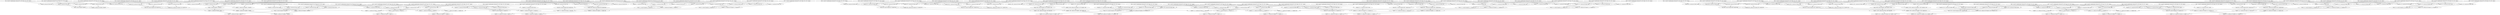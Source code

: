 digraph G {
compound=true
"t1" [label="  %t1 = load i32* getelementptr inbounds ([9 x i32]* @ar, i32 0, i32 0), align 4"]
"t2" [label="  %t2 = load i32* getelementptr inbounds ([9 x i32]* @br, i32 0, i32 0), align 4"]
"mul16" [label="  %mul16 = mul nsw i32 %t2, %t1"]
"t3" [label="  %t3 = load i32* getelementptr inbounds ([9 x i32]* @ai, i32 0, i32 0), align 4"]
"t4" [label="  %t4 = load i32* getelementptr inbounds ([9 x i32]* @bi, i32 0, i32 0), align 4"]
"mul23" [label="  %mul23 = mul nsw i32 %t4, %t3"]
"sub" [label="  %sub = sub i32 %mul16, %mul23"]
"mul34" [label="  %mul34 = mul nsw i32 %t4, %t1"]
"mul41" [label="  %mul41 = mul nsw i32 %t2, %t3"]
"add42" [label="  %add42 = add nsw i32 %mul41, %mul34"]
"t5" [label="  %t5 = load i32* getelementptr inbounds ([9 x i32]* @ar, i32 0, i32 1), align 4"]
"t6" [label="  %t6 = load i32* getelementptr inbounds ([9 x i32]* @br, i32 0, i32 3), align 4"]
"mul16.1" [label="  %mul16.1 = mul nsw i32 %t6, %t5"]
"t7" [label="  %t7 = load i32* getelementptr inbounds ([9 x i32]* @ai, i32 0, i32 1), align 4"]
"t8" [label="  %t8 = load i32* getelementptr inbounds ([9 x i32]* @bi, i32 0, i32 3), align 4"]
"mul23.1" [label="  %mul23.1 = mul nsw i32 %t8, %t7"]
"sub.1" [label="  %sub.1 = sub i32 %mul16.1, %mul23.1"]
"add27.1" [label="  %add27.1 = add nsw i32 %sub.1, %sub"]
"mul34.1" [label="  %mul34.1 = mul nsw i32 %t8, %t5"]
"mul41.1" [label="  %mul41.1 = mul nsw i32 %t6, %t7"]
"add42.1" [label="  %add42.1 = add nsw i32 %mul41.1, %mul34.1"]
"add46.1" [label="  %add46.1 = add nsw i32 %add42.1, %add42"]
"t9" [label="  %t9 = load i32* getelementptr inbounds ([9 x i32]* @ar, i32 0, i32 2), align 4"]
"t10" [label="  %t10 = load i32* getelementptr inbounds ([9 x i32]* @br, i32 0, i32 6), align 4"]
"mul16.2" [label="  %mul16.2 = mul nsw i32 %t10, %t9"]
"t11" [label="  %t11 = load i32* getelementptr inbounds ([9 x i32]* @ai, i32 0, i32 2), align 4"]
"t12" [label="  %t12 = load i32* getelementptr inbounds ([9 x i32]* @bi, i32 0, i32 6), align 4"]
"mul23.2" [label="  %mul23.2 = mul nsw i32 %t12, %t11"]
"sub.2" [label="  %sub.2 = sub i32 %mul16.2, %mul23.2"]
"add27.2" [label="  %add27.2 = add nsw i32 %sub.2, %add27.1"]
"mul34.2" [label="  %mul34.2 = mul nsw i32 %t12, %t9"]
"mul41.2" [label="  %mul41.2 = mul nsw i32 %t10, %t11"]
"add42.2" [label="  %add42.2 = add nsw i32 %mul41.2, %mul34.2"]
"add46.2" [label="  %add46.2 = add nsw i32 %add42.2, %add46.1"]
"t13" [label="  %t13 = load i32* getelementptr inbounds ([9 x i32]* @br, i32 0, i32 1), align 4"]
"mul16.128" [label="  %mul16.128 = mul nsw i32 %t13, %t1"]
"t14" [label="  %t14 = load i32* getelementptr inbounds ([9 x i32]* @bi, i32 0, i32 1), align 4"]
"mul23.131" [label="  %mul23.131 = mul nsw i32 %t14, %t3"]
"sub.132" [label="  %sub.132 = sub i32 %mul16.128, %mul23.131"]
"mul34.134" [label="  %mul34.134 = mul nsw i32 %t14, %t1"]
"mul41.135" [label="  %mul41.135 = mul nsw i32 %t13, %t3"]
"add42.136" [label="  %add42.136 = add nsw i32 %mul41.135, %mul34.134"]
"t15" [label="  %t15 = load i32* getelementptr inbounds ([9 x i32]* @br, i32 0, i32 4), align 4"]
"mul16.1.1" [label="  %mul16.1.1 = mul nsw i32 %t15, %t5"]
"t16" [label="  %t16 = load i32* getelementptr inbounds ([9 x i32]* @bi, i32 0, i32 4), align 4"]
"mul23.1.1" [label="  %mul23.1.1 = mul nsw i32 %t16, %t7"]
"sub.1.1" [label="  %sub.1.1 = sub i32 %mul16.1.1, %mul23.1.1"]
"add27.1.1" [label="  %add27.1.1 = add nsw i32 %sub.1.1, %sub.132"]
"mul34.1.1" [label="  %mul34.1.1 = mul nsw i32 %t16, %t5"]
"mul41.1.1" [label="  %mul41.1.1 = mul nsw i32 %t15, %t7"]
"add42.1.1" [label="  %add42.1.1 = add nsw i32 %mul41.1.1, %mul34.1.1"]
"add46.1.1" [label="  %add46.1.1 = add nsw i32 %add42.1.1, %add42.136"]
"t17" [label="  %t17 = load i32* getelementptr inbounds ([9 x i32]* @br, i32 0, i32 7), align 4"]
"mul16.2.1" [label="  %mul16.2.1 = mul nsw i32 %t17, %t9"]
"t18" [label="  %t18 = load i32* getelementptr inbounds ([9 x i32]* @bi, i32 0, i32 7), align 4"]
"mul23.2.1" [label="  %mul23.2.1 = mul nsw i32 %t18, %t11"]
"sub.2.1" [label="  %sub.2.1 = sub i32 %mul16.2.1, %mul23.2.1"]
"add27.2.1" [label="  %add27.2.1 = add nsw i32 %sub.2.1, %add27.1.1"]
"mul34.2.1" [label="  %mul34.2.1 = mul nsw i32 %t18, %t9"]
"mul41.2.1" [label="  %mul41.2.1 = mul nsw i32 %t17, %t11"]
"add42.2.1" [label="  %add42.2.1 = add nsw i32 %mul41.2.1, %mul34.2.1"]
"add46.2.1" [label="  %add46.2.1 = add nsw i32 %add42.2.1, %add46.1.1"]
"t19" [label="  %t19 = load i32* getelementptr inbounds ([9 x i32]* @br, i32 0, i32 2), align 4"]
"mul16.238" [label="  %mul16.238 = mul nsw i32 %t19, %t1"]
"t20" [label="  %t20 = load i32* getelementptr inbounds ([9 x i32]* @bi, i32 0, i32 2), align 4"]
"mul23.241" [label="  %mul23.241 = mul nsw i32 %t20, %t3"]
"sub.242" [label="  %sub.242 = sub i32 %mul16.238, %mul23.241"]
"mul34.244" [label="  %mul34.244 = mul nsw i32 %t20, %t1"]
"mul41.245" [label="  %mul41.245 = mul nsw i32 %t19, %t3"]
"add42.246" [label="  %add42.246 = add nsw i32 %mul41.245, %mul34.244"]
"t21" [label="  %t21 = load i32* getelementptr inbounds ([9 x i32]* @br, i32 0, i32 5), align 4"]
"mul16.1.2" [label="  %mul16.1.2 = mul nsw i32 %t21, %t5"]
"t22" [label="  %t22 = load i32* getelementptr inbounds ([9 x i32]* @bi, i32 0, i32 5), align 4"]
"mul23.1.2" [label="  %mul23.1.2 = mul nsw i32 %t22, %t7"]
"sub.1.2" [label="  %sub.1.2 = sub i32 %mul16.1.2, %mul23.1.2"]
"add27.1.2" [label="  %add27.1.2 = add nsw i32 %sub.1.2, %sub.242"]
"mul34.1.2" [label="  %mul34.1.2 = mul nsw i32 %t22, %t5"]
"mul41.1.2" [label="  %mul41.1.2 = mul nsw i32 %t21, %t7"]
"add42.1.2" [label="  %add42.1.2 = add nsw i32 %mul41.1.2, %mul34.1.2"]
"add46.1.2" [label="  %add46.1.2 = add nsw i32 %add42.1.2, %add42.246"]
"t23" [label="  %t23 = load i32* getelementptr inbounds ([9 x i32]* @br, i32 0, i32 8), align 4"]
"mul16.2.2" [label="  %mul16.2.2 = mul nsw i32 %t23, %t9"]
"t24" [label="  %t24 = load i32* getelementptr inbounds ([9 x i32]* @bi, i32 0, i32 8), align 4"]
"mul23.2.2" [label="  %mul23.2.2 = mul nsw i32 %t24, %t11"]
"sub.2.2" [label="  %sub.2.2 = sub i32 %mul16.2.2, %mul23.2.2"]
"add27.2.2" [label="  %add27.2.2 = add nsw i32 %sub.2.2, %add27.1.2"]
"mul34.2.2" [label="  %mul34.2.2 = mul nsw i32 %t24, %t9"]
"mul41.2.2" [label="  %mul41.2.2 = mul nsw i32 %t23, %t11"]
"add42.2.2" [label="  %add42.2.2 = add nsw i32 %mul41.2.2, %mul34.2.2"]
"add46.2.2" [label="  %add46.2.2 = add nsw i32 %add42.2.2, %add46.1.2"]
"t25" [label="  %t25 = load i32* getelementptr inbounds ([9 x i32]* @ar, i32 0, i32 3), align 4"]
"t26" [label="  %t26 = load i32* getelementptr inbounds ([9 x i32]* @br, i32 0, i32 0), align 4"]
"mul16.151" [label="  %mul16.151 = mul nsw i32 %t26, %t25"]
"t27" [label="  %t27 = load i32* getelementptr inbounds ([9 x i32]* @ai, i32 0, i32 3), align 4"]
"t28" [label="  %t28 = load i32* getelementptr inbounds ([9 x i32]* @bi, i32 0, i32 0), align 4"]
"mul23.153" [label="  %mul23.153 = mul nsw i32 %t28, %t27"]
"sub.154" [label="  %sub.154 = sub i32 %mul16.151, %mul23.153"]
"mul34.156" [label="  %mul34.156 = mul nsw i32 %t28, %t25"]
"mul41.157" [label="  %mul41.157 = mul nsw i32 %t26, %t27"]
"add42.158" [label="  %add42.158 = add nsw i32 %mul41.157, %mul34.156"]
"t29" [label="  %t29 = load i32* getelementptr inbounds ([9 x i32]* @ar, i32 0, i32 4), align 4"]
"t30" [label="  %t30 = load i32* getelementptr inbounds ([9 x i32]* @br, i32 0, i32 3), align 4"]
"mul16.1.161" [label="  %mul16.1.161 = mul nsw i32 %t30, %t29"]
"t31" [label="  %t31 = load i32* getelementptr inbounds ([9 x i32]* @ai, i32 0, i32 4), align 4"]
"t32" [label="  %t32 = load i32* getelementptr inbounds ([9 x i32]* @bi, i32 0, i32 3), align 4"]
"mul23.1.163" [label="  %mul23.1.163 = mul nsw i32 %t32, %t31"]
"sub.1.164" [label="  %sub.1.164 = sub i32 %mul16.1.161, %mul23.1.163"]
"add27.1.165" [label="  %add27.1.165 = add nsw i32 %sub.1.164, %sub.154"]
"mul34.1.166" [label="  %mul34.1.166 = mul nsw i32 %t32, %t29"]
"mul41.1.167" [label="  %mul41.1.167 = mul nsw i32 %t30, %t31"]
"add42.1.168" [label="  %add42.1.168 = add nsw i32 %mul41.1.167, %mul34.1.166"]
"add46.1.169" [label="  %add46.1.169 = add nsw i32 %add42.1.168, %add42.158"]
"t33" [label="  %t33 = load i32* getelementptr inbounds ([9 x i32]* @ar, i32 0, i32 5), align 4"]
"t34" [label="  %t34 = load i32* getelementptr inbounds ([9 x i32]* @br, i32 0, i32 6), align 4"]
"mul16.2.172" [label="  %mul16.2.172 = mul nsw i32 %t34, %t33"]
"t35" [label="  %t35 = load i32* getelementptr inbounds ([9 x i32]* @ai, i32 0, i32 5), align 4"]
"t36" [label="  %t36 = load i32* getelementptr inbounds ([9 x i32]* @bi, i32 0, i32 6), align 4"]
"mul23.2.174" [label="  %mul23.2.174 = mul nsw i32 %t36, %t35"]
"sub.2.175" [label="  %sub.2.175 = sub i32 %mul16.2.172, %mul23.2.174"]
"add27.2.176" [label="  %add27.2.176 = add nsw i32 %sub.2.175, %add27.1.165"]
"mul34.2.177" [label="  %mul34.2.177 = mul nsw i32 %t36, %t33"]
"mul41.2.178" [label="  %mul41.2.178 = mul nsw i32 %t34, %t35"]
"add42.2.179" [label="  %add42.2.179 = add nsw i32 %mul41.2.178, %mul34.2.177"]
"add46.2.180" [label="  %add46.2.180 = add nsw i32 %add42.2.179, %add46.1.169"]
"t37" [label="  %t37 = load i32* getelementptr inbounds ([9 x i32]* @br, i32 0, i32 1), align 4"]
"mul16.128.1" [label="  %mul16.128.1 = mul nsw i32 %t37, %t25"]
"t38" [label="  %t38 = load i32* getelementptr inbounds ([9 x i32]* @bi, i32 0, i32 1), align 4"]
"mul23.131.1" [label="  %mul23.131.1 = mul nsw i32 %t38, %t27"]
"sub.132.1" [label="  %sub.132.1 = sub i32 %mul16.128.1, %mul23.131.1"]
"mul34.134.1" [label="  %mul34.134.1 = mul nsw i32 %t38, %t25"]
"mul41.135.1" [label="  %mul41.135.1 = mul nsw i32 %t37, %t27"]
"add42.136.1" [label="  %add42.136.1 = add nsw i32 %mul41.135.1, %mul34.134.1"]
"t39" [label="  %t39 = load i32* getelementptr inbounds ([9 x i32]* @br, i32 0, i32 4), align 4"]
"mul16.1.1.1" [label="  %mul16.1.1.1 = mul nsw i32 %t39, %t29"]
"t40" [label="  %t40 = load i32* getelementptr inbounds ([9 x i32]* @bi, i32 0, i32 4), align 4"]
"mul23.1.1.1" [label="  %mul23.1.1.1 = mul nsw i32 %t40, %t31"]
"sub.1.1.1" [label="  %sub.1.1.1 = sub i32 %mul16.1.1.1, %mul23.1.1.1"]
"add27.1.1.1" [label="  %add27.1.1.1 = add nsw i32 %sub.1.1.1, %sub.132.1"]
"mul34.1.1.1" [label="  %mul34.1.1.1 = mul nsw i32 %t40, %t29"]
"mul41.1.1.1" [label="  %mul41.1.1.1 = mul nsw i32 %t39, %t31"]
"add42.1.1.1" [label="  %add42.1.1.1 = add nsw i32 %mul41.1.1.1, %mul34.1.1.1"]
"add46.1.1.1" [label="  %add46.1.1.1 = add nsw i32 %add42.1.1.1, %add42.136.1"]
"t41" [label="  %t41 = load i32* getelementptr inbounds ([9 x i32]* @br, i32 0, i32 7), align 4"]
"mul16.2.1.1" [label="  %mul16.2.1.1 = mul nsw i32 %t41, %t33"]
"t42" [label="  %t42 = load i32* getelementptr inbounds ([9 x i32]* @bi, i32 0, i32 7), align 4"]
"mul23.2.1.1" [label="  %mul23.2.1.1 = mul nsw i32 %t42, %t35"]
"sub.2.1.1" [label="  %sub.2.1.1 = sub i32 %mul16.2.1.1, %mul23.2.1.1"]
"add27.2.1.1" [label="  %add27.2.1.1 = add nsw i32 %sub.2.1.1, %add27.1.1.1"]
"mul34.2.1.1" [label="  %mul34.2.1.1 = mul nsw i32 %t42, %t33"]
"mul41.2.1.1" [label="  %mul41.2.1.1 = mul nsw i32 %t41, %t35"]
"add42.2.1.1" [label="  %add42.2.1.1 = add nsw i32 %mul41.2.1.1, %mul34.2.1.1"]
"add46.2.1.1" [label="  %add46.2.1.1 = add nsw i32 %add42.2.1.1, %add46.1.1.1"]
"t43" [label="  %t43 = load i32* getelementptr inbounds ([9 x i32]* @br, i32 0, i32 2), align 4"]
"mul16.238.1" [label="  %mul16.238.1 = mul nsw i32 %t43, %t25"]
"t44" [label="  %t44 = load i32* getelementptr inbounds ([9 x i32]* @bi, i32 0, i32 2), align 4"]
"mul23.241.1" [label="  %mul23.241.1 = mul nsw i32 %t44, %t27"]
"sub.242.1" [label="  %sub.242.1 = sub i32 %mul16.238.1, %mul23.241.1"]
"mul34.244.1" [label="  %mul34.244.1 = mul nsw i32 %t44, %t25"]
"mul41.245.1" [label="  %mul41.245.1 = mul nsw i32 %t43, %t27"]
"add42.246.1" [label="  %add42.246.1 = add nsw i32 %mul41.245.1, %mul34.244.1"]
"t45" [label="  %t45 = load i32* getelementptr inbounds ([9 x i32]* @br, i32 0, i32 5), align 4"]
"mul16.1.2.1" [label="  %mul16.1.2.1 = mul nsw i32 %t45, %t29"]
"t46" [label="  %t46 = load i32* getelementptr inbounds ([9 x i32]* @bi, i32 0, i32 5), align 4"]
"mul23.1.2.1" [label="  %mul23.1.2.1 = mul nsw i32 %t46, %t31"]
"sub.1.2.1" [label="  %sub.1.2.1 = sub i32 %mul16.1.2.1, %mul23.1.2.1"]
"add27.1.2.1" [label="  %add27.1.2.1 = add nsw i32 %sub.1.2.1, %sub.242.1"]
"mul34.1.2.1" [label="  %mul34.1.2.1 = mul nsw i32 %t46, %t29"]
"mul41.1.2.1" [label="  %mul41.1.2.1 = mul nsw i32 %t45, %t31"]
"add42.1.2.1" [label="  %add42.1.2.1 = add nsw i32 %mul41.1.2.1, %mul34.1.2.1"]
"add46.1.2.1" [label="  %add46.1.2.1 = add nsw i32 %add42.1.2.1, %add42.246.1"]
"t47" [label="  %t47 = load i32* getelementptr inbounds ([9 x i32]* @br, i32 0, i32 8), align 4"]
"mul16.2.2.1" [label="  %mul16.2.2.1 = mul nsw i32 %t47, %t33"]
"t48" [label="  %t48 = load i32* getelementptr inbounds ([9 x i32]* @bi, i32 0, i32 8), align 4"]
"mul23.2.2.1" [label="  %mul23.2.2.1 = mul nsw i32 %t48, %t35"]
"sub.2.2.1" [label="  %sub.2.2.1 = sub i32 %mul16.2.2.1, %mul23.2.2.1"]
"add27.2.2.1" [label="  %add27.2.2.1 = add nsw i32 %sub.2.2.1, %add27.1.2.1"]
"mul34.2.2.1" [label="  %mul34.2.2.1 = mul nsw i32 %t48, %t33"]
"mul41.2.2.1" [label="  %mul41.2.2.1 = mul nsw i32 %t47, %t35"]
"add42.2.2.1" [label="  %add42.2.2.1 = add nsw i32 %mul41.2.2.1, %mul34.2.2.1"]
"add46.2.2.1" [label="  %add46.2.2.1 = add nsw i32 %add42.2.2.1, %add46.1.2.1"]
"t49" [label="  %t49 = load i32* getelementptr inbounds ([9 x i32]* @ar, i32 0, i32 6), align 4"]
"t50" [label="  %t50 = load i32* getelementptr inbounds ([9 x i32]* @br, i32 0, i32 0), align 4"]
"mul16.286" [label="  %mul16.286 = mul nsw i32 %t50, %t49"]
"t51" [label="  %t51 = load i32* getelementptr inbounds ([9 x i32]* @ai, i32 0, i32 6), align 4"]
"t52" [label="  %t52 = load i32* getelementptr inbounds ([9 x i32]* @bi, i32 0, i32 0), align 4"]
"mul23.288" [label="  %mul23.288 = mul nsw i32 %t52, %t51"]
"sub.289" [label="  %sub.289 = sub i32 %mul16.286, %mul23.288"]
"mul34.291" [label="  %mul34.291 = mul nsw i32 %t52, %t49"]
"mul41.292" [label="  %mul41.292 = mul nsw i32 %t50, %t51"]
"add42.293" [label="  %add42.293 = add nsw i32 %mul41.292, %mul34.291"]
"t53" [label="  %t53 = load i32* getelementptr inbounds ([9 x i32]* @ar, i32 0, i32 7), align 4"]
"t54" [label="  %t54 = load i32* getelementptr inbounds ([9 x i32]* @br, i32 0, i32 3), align 4"]
"mul16.1.296" [label="  %mul16.1.296 = mul nsw i32 %t54, %t53"]
"t55" [label="  %t55 = load i32* getelementptr inbounds ([9 x i32]* @ai, i32 0, i32 7), align 4"]
"t56" [label="  %t56 = load i32* getelementptr inbounds ([9 x i32]* @bi, i32 0, i32 3), align 4"]
"mul23.1.298" [label="  %mul23.1.298 = mul nsw i32 %t56, %t55"]
"sub.1.299" [label="  %sub.1.299 = sub i32 %mul16.1.296, %mul23.1.298"]
"add27.1.2100" [label="  %add27.1.2100 = add nsw i32 %sub.1.299, %sub.289"]
"mul34.1.2101" [label="  %mul34.1.2101 = mul nsw i32 %t56, %t53"]
"mul41.1.2102" [label="  %mul41.1.2102 = mul nsw i32 %t54, %t55"]
"add42.1.2103" [label="  %add42.1.2103 = add nsw i32 %mul41.1.2102, %mul34.1.2101"]
"add46.1.2104" [label="  %add46.1.2104 = add nsw i32 %add42.1.2103, %add42.293"]
"t57" [label="  %t57 = load i32* getelementptr inbounds ([9 x i32]* @ar, i32 0, i32 8), align 4"]
"t58" [label="  %t58 = load i32* getelementptr inbounds ([9 x i32]* @br, i32 0, i32 6), align 4"]
"mul16.2.2107" [label="  %mul16.2.2107 = mul nsw i32 %t58, %t57"]
"t59" [label="  %t59 = load i32* getelementptr inbounds ([9 x i32]* @ai, i32 0, i32 8), align 4"]
"t60" [label="  %t60 = load i32* getelementptr inbounds ([9 x i32]* @bi, i32 0, i32 6), align 4"]
"mul23.2.2109" [label="  %mul23.2.2109 = mul nsw i32 %t60, %t59"]
"sub.2.2110" [label="  %sub.2.2110 = sub i32 %mul16.2.2107, %mul23.2.2109"]
"add27.2.2111" [label="  %add27.2.2111 = add nsw i32 %sub.2.2110, %add27.1.2100"]
"mul34.2.2112" [label="  %mul34.2.2112 = mul nsw i32 %t60, %t57"]
"mul41.2.2113" [label="  %mul41.2.2113 = mul nsw i32 %t58, %t59"]
"add42.2.2114" [label="  %add42.2.2114 = add nsw i32 %mul41.2.2113, %mul34.2.2112"]
"add46.2.2115" [label="  %add46.2.2115 = add nsw i32 %add42.2.2114, %add46.1.2104"]
"t61" [label="  %t61 = load i32* getelementptr inbounds ([9 x i32]* @br, i32 0, i32 1), align 4"]
"mul16.128.2" [label="  %mul16.128.2 = mul nsw i32 %t61, %t49"]
"t62" [label="  %t62 = load i32* getelementptr inbounds ([9 x i32]* @bi, i32 0, i32 1), align 4"]
"mul23.131.2" [label="  %mul23.131.2 = mul nsw i32 %t62, %t51"]
"sub.132.2" [label="  %sub.132.2 = sub i32 %mul16.128.2, %mul23.131.2"]
"mul34.134.2" [label="  %mul34.134.2 = mul nsw i32 %t62, %t49"]
"mul41.135.2" [label="  %mul41.135.2 = mul nsw i32 %t61, %t51"]
"add42.136.2" [label="  %add42.136.2 = add nsw i32 %mul41.135.2, %mul34.134.2"]
"t63" [label="  %t63 = load i32* getelementptr inbounds ([9 x i32]* @br, i32 0, i32 4), align 4"]
"mul16.1.1.2" [label="  %mul16.1.1.2 = mul nsw i32 %t63, %t53"]
"t64" [label="  %t64 = load i32* getelementptr inbounds ([9 x i32]* @bi, i32 0, i32 4), align 4"]
"mul23.1.1.2" [label="  %mul23.1.1.2 = mul nsw i32 %t64, %t55"]
"sub.1.1.2" [label="  %sub.1.1.2 = sub i32 %mul16.1.1.2, %mul23.1.1.2"]
"add27.1.1.2" [label="  %add27.1.1.2 = add nsw i32 %sub.1.1.2, %sub.132.2"]
"mul34.1.1.2" [label="  %mul34.1.1.2 = mul nsw i32 %t64, %t53"]
"mul41.1.1.2" [label="  %mul41.1.1.2 = mul nsw i32 %t63, %t55"]
"add42.1.1.2" [label="  %add42.1.1.2 = add nsw i32 %mul41.1.1.2, %mul34.1.1.2"]
"add46.1.1.2" [label="  %add46.1.1.2 = add nsw i32 %add42.1.1.2, %add42.136.2"]
"t65" [label="  %t65 = load i32* getelementptr inbounds ([9 x i32]* @br, i32 0, i32 7), align 4"]
"mul16.2.1.2" [label="  %mul16.2.1.2 = mul nsw i32 %t65, %t57"]
"t66" [label="  %t66 = load i32* getelementptr inbounds ([9 x i32]* @bi, i32 0, i32 7), align 4"]
"mul23.2.1.2" [label="  %mul23.2.1.2 = mul nsw i32 %t66, %t59"]
"sub.2.1.2" [label="  %sub.2.1.2 = sub i32 %mul16.2.1.2, %mul23.2.1.2"]
"add27.2.1.2" [label="  %add27.2.1.2 = add nsw i32 %sub.2.1.2, %add27.1.1.2"]
"mul34.2.1.2" [label="  %mul34.2.1.2 = mul nsw i32 %t66, %t57"]
"mul41.2.1.2" [label="  %mul41.2.1.2 = mul nsw i32 %t65, %t59"]
"add42.2.1.2" [label="  %add42.2.1.2 = add nsw i32 %mul41.2.1.2, %mul34.2.1.2"]
"add46.2.1.2" [label="  %add46.2.1.2 = add nsw i32 %add42.2.1.2, %add46.1.1.2"]
"t67" [label="  %t67 = load i32* getelementptr inbounds ([9 x i32]* @br, i32 0, i32 2), align 4"]
"mul16.238.2" [label="  %mul16.238.2 = mul nsw i32 %t67, %t49"]
"t68" [label="  %t68 = load i32* getelementptr inbounds ([9 x i32]* @bi, i32 0, i32 2), align 4"]
"mul23.241.2" [label="  %mul23.241.2 = mul nsw i32 %t68, %t51"]
"sub.242.2" [label="  %sub.242.2 = sub i32 %mul16.238.2, %mul23.241.2"]
"mul34.244.2" [label="  %mul34.244.2 = mul nsw i32 %t68, %t49"]
"mul41.245.2" [label="  %mul41.245.2 = mul nsw i32 %t67, %t51"]
"add42.246.2" [label="  %add42.246.2 = add nsw i32 %mul41.245.2, %mul34.244.2"]
"t69" [label="  %t69 = load i32* getelementptr inbounds ([9 x i32]* @br, i32 0, i32 5), align 4"]
"mul16.1.2.2" [label="  %mul16.1.2.2 = mul nsw i32 %t69, %t53"]
"t70" [label="  %t70 = load i32* getelementptr inbounds ([9 x i32]* @bi, i32 0, i32 5), align 4"]
"mul23.1.2.2" [label="  %mul23.1.2.2 = mul nsw i32 %t70, %t55"]
"sub.1.2.2" [label="  %sub.1.2.2 = sub i32 %mul16.1.2.2, %mul23.1.2.2"]
"add27.1.2.2" [label="  %add27.1.2.2 = add nsw i32 %sub.1.2.2, %sub.242.2"]
"mul34.1.2.2" [label="  %mul34.1.2.2 = mul nsw i32 %t70, %t53"]
"mul41.1.2.2" [label="  %mul41.1.2.2 = mul nsw i32 %t69, %t55"]
"add42.1.2.2" [label="  %add42.1.2.2 = add nsw i32 %mul41.1.2.2, %mul34.1.2.2"]
"add46.1.2.2" [label="  %add46.1.2.2 = add nsw i32 %add42.1.2.2, %add42.246.2"]
"t71" [label="  %t71 = load i32* getelementptr inbounds ([9 x i32]* @br, i32 0, i32 8), align 4"]
"mul16.2.2.2" [label="  %mul16.2.2.2 = mul nsw i32 %t71, %t57"]
"t72" [label="  %t72 = load i32* getelementptr inbounds ([9 x i32]* @bi, i32 0, i32 8), align 4"]
"mul23.2.2.2" [label="  %mul23.2.2.2 = mul nsw i32 %t72, %t59"]
"sub.2.2.2" [label="  %sub.2.2.2 = sub i32 %mul16.2.2.2, %mul23.2.2.2"]
"add27.2.2.2" [label="  %add27.2.2.2 = add nsw i32 %sub.2.2.2, %add27.1.2.2"]
"mul34.2.2.2" [label="  %mul34.2.2.2 = mul nsw i32 %t72, %t57"]
"mul41.2.2.2" [label="  %mul41.2.2.2 = mul nsw i32 %t71, %t59"]
"add42.2.2.2" [label="  %add42.2.2.2 = add nsw i32 %mul41.2.2.2, %mul34.2.2.2"]
"add46.2.2.2" [label="  %add46.2.2.2 = add nsw i32 %add42.2.2.2, %add46.1.2.2"]
"t2" -> "mul16"
"t1" -> "mul16"
"t4" -> "mul23"
"t3" -> "mul23"
"mul16" -> "sub"
"mul23" -> "sub"
"t4" -> "mul34"
"t1" -> "mul34"
"t2" -> "mul41"
"t3" -> "mul41"
"mul41" -> "add42"
"mul34" -> "add42"
"t6" -> "mul16.1"
"t5" -> "mul16.1"
"t8" -> "mul23.1"
"t7" -> "mul23.1"
"mul16.1" -> "sub.1"
"mul23.1" -> "sub.1"
"sub.1" -> "add27.1"
"sub" -> "add27.1"
"t8" -> "mul34.1"
"t5" -> "mul34.1"
"t6" -> "mul41.1"
"t7" -> "mul41.1"
"mul41.1" -> "add42.1"
"mul34.1" -> "add42.1"
"add42.1" -> "add46.1"
"add42" -> "add46.1"
"t10" -> "mul16.2"
"t9" -> "mul16.2"
"t12" -> "mul23.2"
"t11" -> "mul23.2"
"mul16.2" -> "sub.2"
"mul23.2" -> "sub.2"
"sub.2" -> "add27.2"
"add27.1" -> "add27.2"
"t12" -> "mul34.2"
"t9" -> "mul34.2"
"t10" -> "mul41.2"
"t11" -> "mul41.2"
"mul41.2" -> "add42.2"
"mul34.2" -> "add42.2"
"add42.2" -> "add46.2"
"add46.1" -> "add46.2"
"t13" -> "mul16.128"
"t1" -> "mul16.128"
"t14" -> "mul23.131"
"t3" -> "mul23.131"
"mul16.128" -> "sub.132"
"mul23.131" -> "sub.132"
"t14" -> "mul34.134"
"t1" -> "mul34.134"
"t13" -> "mul41.135"
"t3" -> "mul41.135"
"mul41.135" -> "add42.136"
"mul34.134" -> "add42.136"
"t15" -> "mul16.1.1"
"t5" -> "mul16.1.1"
"t16" -> "mul23.1.1"
"t7" -> "mul23.1.1"
"mul16.1.1" -> "sub.1.1"
"mul23.1.1" -> "sub.1.1"
"sub.1.1" -> "add27.1.1"
"sub.132" -> "add27.1.1"
"t16" -> "mul34.1.1"
"t5" -> "mul34.1.1"
"t15" -> "mul41.1.1"
"t7" -> "mul41.1.1"
"mul41.1.1" -> "add42.1.1"
"mul34.1.1" -> "add42.1.1"
"add42.1.1" -> "add46.1.1"
"add42.136" -> "add46.1.1"
"t17" -> "mul16.2.1"
"t9" -> "mul16.2.1"
"t18" -> "mul23.2.1"
"t11" -> "mul23.2.1"
"mul16.2.1" -> "sub.2.1"
"mul23.2.1" -> "sub.2.1"
"sub.2.1" -> "add27.2.1"
"add27.1.1" -> "add27.2.1"
"t18" -> "mul34.2.1"
"t9" -> "mul34.2.1"
"t17" -> "mul41.2.1"
"t11" -> "mul41.2.1"
"mul41.2.1" -> "add42.2.1"
"mul34.2.1" -> "add42.2.1"
"add42.2.1" -> "add46.2.1"
"add46.1.1" -> "add46.2.1"
"t19" -> "mul16.238"
"t1" -> "mul16.238"
"t20" -> "mul23.241"
"t3" -> "mul23.241"
"mul16.238" -> "sub.242"
"mul23.241" -> "sub.242"
"t20" -> "mul34.244"
"t1" -> "mul34.244"
"t19" -> "mul41.245"
"t3" -> "mul41.245"
"mul41.245" -> "add42.246"
"mul34.244" -> "add42.246"
"t21" -> "mul16.1.2"
"t5" -> "mul16.1.2"
"t22" -> "mul23.1.2"
"t7" -> "mul23.1.2"
"mul16.1.2" -> "sub.1.2"
"mul23.1.2" -> "sub.1.2"
"sub.1.2" -> "add27.1.2"
"sub.242" -> "add27.1.2"
"t22" -> "mul34.1.2"
"t5" -> "mul34.1.2"
"t21" -> "mul41.1.2"
"t7" -> "mul41.1.2"
"mul41.1.2" -> "add42.1.2"
"mul34.1.2" -> "add42.1.2"
"add42.1.2" -> "add46.1.2"
"add42.246" -> "add46.1.2"
"t23" -> "mul16.2.2"
"t9" -> "mul16.2.2"
"t24" -> "mul23.2.2"
"t11" -> "mul23.2.2"
"mul16.2.2" -> "sub.2.2"
"mul23.2.2" -> "sub.2.2"
"sub.2.2" -> "add27.2.2"
"add27.1.2" -> "add27.2.2"
"t24" -> "mul34.2.2"
"t9" -> "mul34.2.2"
"t23" -> "mul41.2.2"
"t11" -> "mul41.2.2"
"mul41.2.2" -> "add42.2.2"
"mul34.2.2" -> "add42.2.2"
"add42.2.2" -> "add46.2.2"
"add46.1.2" -> "add46.2.2"
"t26" -> "mul16.151"
"t25" -> "mul16.151"
"t28" -> "mul23.153"
"t27" -> "mul23.153"
"mul16.151" -> "sub.154"
"mul23.153" -> "sub.154"
"t28" -> "mul34.156"
"t25" -> "mul34.156"
"t26" -> "mul41.157"
"t27" -> "mul41.157"
"mul41.157" -> "add42.158"
"mul34.156" -> "add42.158"
"t30" -> "mul16.1.161"
"t29" -> "mul16.1.161"
"t32" -> "mul23.1.163"
"t31" -> "mul23.1.163"
"mul16.1.161" -> "sub.1.164"
"mul23.1.163" -> "sub.1.164"
"sub.1.164" -> "add27.1.165"
"sub.154" -> "add27.1.165"
"t32" -> "mul34.1.166"
"t29" -> "mul34.1.166"
"t30" -> "mul41.1.167"
"t31" -> "mul41.1.167"
"mul41.1.167" -> "add42.1.168"
"mul34.1.166" -> "add42.1.168"
"add42.1.168" -> "add46.1.169"
"add42.158" -> "add46.1.169"
"t34" -> "mul16.2.172"
"t33" -> "mul16.2.172"
"t36" -> "mul23.2.174"
"t35" -> "mul23.2.174"
"mul16.2.172" -> "sub.2.175"
"mul23.2.174" -> "sub.2.175"
"sub.2.175" -> "add27.2.176"
"add27.1.165" -> "add27.2.176"
"t36" -> "mul34.2.177"
"t33" -> "mul34.2.177"
"t34" -> "mul41.2.178"
"t35" -> "mul41.2.178"
"mul41.2.178" -> "add42.2.179"
"mul34.2.177" -> "add42.2.179"
"add42.2.179" -> "add46.2.180"
"add46.1.169" -> "add46.2.180"
"t37" -> "mul16.128.1"
"t25" -> "mul16.128.1"
"t38" -> "mul23.131.1"
"t27" -> "mul23.131.1"
"mul16.128.1" -> "sub.132.1"
"mul23.131.1" -> "sub.132.1"
"t38" -> "mul34.134.1"
"t25" -> "mul34.134.1"
"t37" -> "mul41.135.1"
"t27" -> "mul41.135.1"
"mul41.135.1" -> "add42.136.1"
"mul34.134.1" -> "add42.136.1"
"t39" -> "mul16.1.1.1"
"t29" -> "mul16.1.1.1"
"t40" -> "mul23.1.1.1"
"t31" -> "mul23.1.1.1"
"mul16.1.1.1" -> "sub.1.1.1"
"mul23.1.1.1" -> "sub.1.1.1"
"sub.1.1.1" -> "add27.1.1.1"
"sub.132.1" -> "add27.1.1.1"
"t40" -> "mul34.1.1.1"
"t29" -> "mul34.1.1.1"
"t39" -> "mul41.1.1.1"
"t31" -> "mul41.1.1.1"
"mul41.1.1.1" -> "add42.1.1.1"
"mul34.1.1.1" -> "add42.1.1.1"
"add42.1.1.1" -> "add46.1.1.1"
"add42.136.1" -> "add46.1.1.1"
"t41" -> "mul16.2.1.1"
"t33" -> "mul16.2.1.1"
"t42" -> "mul23.2.1.1"
"t35" -> "mul23.2.1.1"
"mul16.2.1.1" -> "sub.2.1.1"
"mul23.2.1.1" -> "sub.2.1.1"
"sub.2.1.1" -> "add27.2.1.1"
"add27.1.1.1" -> "add27.2.1.1"
"t42" -> "mul34.2.1.1"
"t33" -> "mul34.2.1.1"
"t41" -> "mul41.2.1.1"
"t35" -> "mul41.2.1.1"
"mul41.2.1.1" -> "add42.2.1.1"
"mul34.2.1.1" -> "add42.2.1.1"
"add42.2.1.1" -> "add46.2.1.1"
"add46.1.1.1" -> "add46.2.1.1"
"t43" -> "mul16.238.1"
"t25" -> "mul16.238.1"
"t44" -> "mul23.241.1"
"t27" -> "mul23.241.1"
"mul16.238.1" -> "sub.242.1"
"mul23.241.1" -> "sub.242.1"
"t44" -> "mul34.244.1"
"t25" -> "mul34.244.1"
"t43" -> "mul41.245.1"
"t27" -> "mul41.245.1"
"mul41.245.1" -> "add42.246.1"
"mul34.244.1" -> "add42.246.1"
"t45" -> "mul16.1.2.1"
"t29" -> "mul16.1.2.1"
"t46" -> "mul23.1.2.1"
"t31" -> "mul23.1.2.1"
"mul16.1.2.1" -> "sub.1.2.1"
"mul23.1.2.1" -> "sub.1.2.1"
"sub.1.2.1" -> "add27.1.2.1"
"sub.242.1" -> "add27.1.2.1"
"t46" -> "mul34.1.2.1"
"t29" -> "mul34.1.2.1"
"t45" -> "mul41.1.2.1"
"t31" -> "mul41.1.2.1"
"mul41.1.2.1" -> "add42.1.2.1"
"mul34.1.2.1" -> "add42.1.2.1"
"add42.1.2.1" -> "add46.1.2.1"
"add42.246.1" -> "add46.1.2.1"
"t47" -> "mul16.2.2.1"
"t33" -> "mul16.2.2.1"
"t48" -> "mul23.2.2.1"
"t35" -> "mul23.2.2.1"
"mul16.2.2.1" -> "sub.2.2.1"
"mul23.2.2.1" -> "sub.2.2.1"
"sub.2.2.1" -> "add27.2.2.1"
"add27.1.2.1" -> "add27.2.2.1"
"t48" -> "mul34.2.2.1"
"t33" -> "mul34.2.2.1"
"t47" -> "mul41.2.2.1"
"t35" -> "mul41.2.2.1"
"mul41.2.2.1" -> "add42.2.2.1"
"mul34.2.2.1" -> "add42.2.2.1"
"add42.2.2.1" -> "add46.2.2.1"
"add46.1.2.1" -> "add46.2.2.1"
"t50" -> "mul16.286"
"t49" -> "mul16.286"
"t52" -> "mul23.288"
"t51" -> "mul23.288"
"mul16.286" -> "sub.289"
"mul23.288" -> "sub.289"
"t52" -> "mul34.291"
"t49" -> "mul34.291"
"t50" -> "mul41.292"
"t51" -> "mul41.292"
"mul41.292" -> "add42.293"
"mul34.291" -> "add42.293"
"t54" -> "mul16.1.296"
"t53" -> "mul16.1.296"
"t56" -> "mul23.1.298"
"t55" -> "mul23.1.298"
"mul16.1.296" -> "sub.1.299"
"mul23.1.298" -> "sub.1.299"
"sub.1.299" -> "add27.1.2100"
"sub.289" -> "add27.1.2100"
"t56" -> "mul34.1.2101"
"t53" -> "mul34.1.2101"
"t54" -> "mul41.1.2102"
"t55" -> "mul41.1.2102"
"mul41.1.2102" -> "add42.1.2103"
"mul34.1.2101" -> "add42.1.2103"
"add42.1.2103" -> "add46.1.2104"
"add42.293" -> "add46.1.2104"
"t58" -> "mul16.2.2107"
"t57" -> "mul16.2.2107"
"t60" -> "mul23.2.2109"
"t59" -> "mul23.2.2109"
"mul16.2.2107" -> "sub.2.2110"
"mul23.2.2109" -> "sub.2.2110"
"sub.2.2110" -> "add27.2.2111"
"add27.1.2100" -> "add27.2.2111"
"t60" -> "mul34.2.2112"
"t57" -> "mul34.2.2112"
"t58" -> "mul41.2.2113"
"t59" -> "mul41.2.2113"
"mul41.2.2113" -> "add42.2.2114"
"mul34.2.2112" -> "add42.2.2114"
"add42.2.2114" -> "add46.2.2115"
"add46.1.2104" -> "add46.2.2115"
"t61" -> "mul16.128.2"
"t49" -> "mul16.128.2"
"t62" -> "mul23.131.2"
"t51" -> "mul23.131.2"
"mul16.128.2" -> "sub.132.2"
"mul23.131.2" -> "sub.132.2"
"t62" -> "mul34.134.2"
"t49" -> "mul34.134.2"
"t61" -> "mul41.135.2"
"t51" -> "mul41.135.2"
"mul41.135.2" -> "add42.136.2"
"mul34.134.2" -> "add42.136.2"
"t63" -> "mul16.1.1.2"
"t53" -> "mul16.1.1.2"
"t64" -> "mul23.1.1.2"
"t55" -> "mul23.1.1.2"
"mul16.1.1.2" -> "sub.1.1.2"
"mul23.1.1.2" -> "sub.1.1.2"
"sub.1.1.2" -> "add27.1.1.2"
"sub.132.2" -> "add27.1.1.2"
"t64" -> "mul34.1.1.2"
"t53" -> "mul34.1.1.2"
"t63" -> "mul41.1.1.2"
"t55" -> "mul41.1.1.2"
"mul41.1.1.2" -> "add42.1.1.2"
"mul34.1.1.2" -> "add42.1.1.2"
"add42.1.1.2" -> "add46.1.1.2"
"add42.136.2" -> "add46.1.1.2"
"t65" -> "mul16.2.1.2"
"t57" -> "mul16.2.1.2"
"t66" -> "mul23.2.1.2"
"t59" -> "mul23.2.1.2"
"mul16.2.1.2" -> "sub.2.1.2"
"mul23.2.1.2" -> "sub.2.1.2"
"sub.2.1.2" -> "add27.2.1.2"
"add27.1.1.2" -> "add27.2.1.2"
"t66" -> "mul34.2.1.2"
"t57" -> "mul34.2.1.2"
"t65" -> "mul41.2.1.2"
"t59" -> "mul41.2.1.2"
"mul41.2.1.2" -> "add42.2.1.2"
"mul34.2.1.2" -> "add42.2.1.2"
"add42.2.1.2" -> "add46.2.1.2"
"add46.1.1.2" -> "add46.2.1.2"
"t67" -> "mul16.238.2"
"t49" -> "mul16.238.2"
"t68" -> "mul23.241.2"
"t51" -> "mul23.241.2"
"mul16.238.2" -> "sub.242.2"
"mul23.241.2" -> "sub.242.2"
"t68" -> "mul34.244.2"
"t49" -> "mul34.244.2"
"t67" -> "mul41.245.2"
"t51" -> "mul41.245.2"
"mul41.245.2" -> "add42.246.2"
"mul34.244.2" -> "add42.246.2"
"t69" -> "mul16.1.2.2"
"t53" -> "mul16.1.2.2"
"t70" -> "mul23.1.2.2"
"t55" -> "mul23.1.2.2"
"mul16.1.2.2" -> "sub.1.2.2"
"mul23.1.2.2" -> "sub.1.2.2"
"sub.1.2.2" -> "add27.1.2.2"
"sub.242.2" -> "add27.1.2.2"
"t70" -> "mul34.1.2.2"
"t53" -> "mul34.1.2.2"
"t69" -> "mul41.1.2.2"
"t55" -> "mul41.1.2.2"
"mul41.1.2.2" -> "add42.1.2.2"
"mul34.1.2.2" -> "add42.1.2.2"
"add42.1.2.2" -> "add46.1.2.2"
"add42.246.2" -> "add46.1.2.2"
"t71" -> "mul16.2.2.2"
"t57" -> "mul16.2.2.2"
"t72" -> "mul23.2.2.2"
"t59" -> "mul23.2.2.2"
"mul16.2.2.2" -> "sub.2.2.2"
"mul23.2.2.2" -> "sub.2.2.2"
"sub.2.2.2" -> "add27.2.2.2"
"add27.1.2.2" -> "add27.2.2.2"
"t72" -> "mul34.2.2.2"
"t57" -> "mul34.2.2.2"
"t71" -> "mul41.2.2.2"
"t59" -> "mul41.2.2.2"
"mul41.2.2.2" -> "add42.2.2.2"
"mul34.2.2.2" -> "add42.2.2.2"
"add42.2.2.2" -> "add46.2.2.2"
"add46.1.2.2" -> "add46.2.2.2"
}
